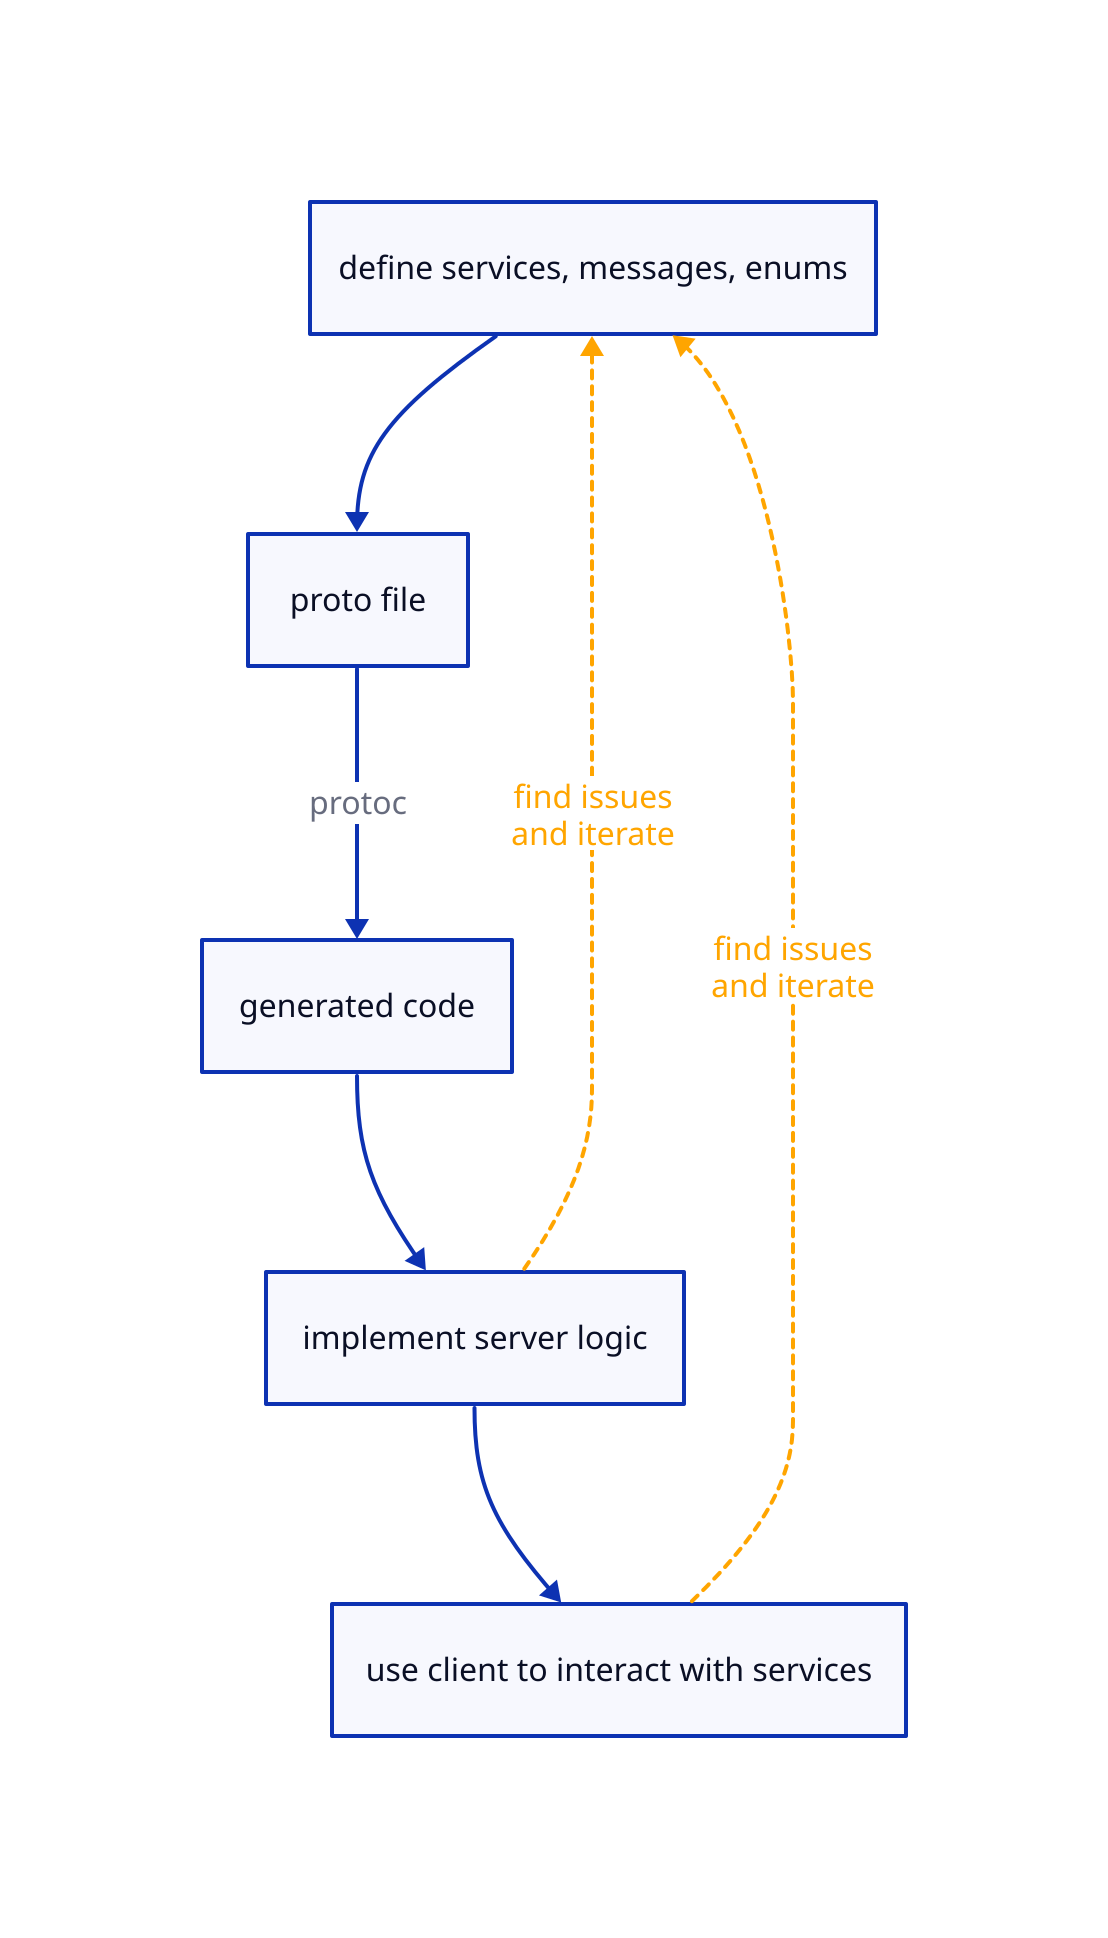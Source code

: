 # d2 content/posts/2024/working-with-protobuf-in-2024/workflow-legacy.d2 --sketch --theme 200 --pad=20 content/posts/2024/working-with-protobuf-in-2024/workflow-legacy.svg

style: {
  fill: transparent
}

define services, messages, enums -> proto file

proto file -> generated code: protoc

Generated code -> implement server logic
implement server logic -> define services, messages, enums: find issues\nand iterate {
  style.stroke: orange
  style.font-color: orange
  style.stroke-dash: 2
}
implement server logic -> use client to interact with services
use client to interact with services -> define services, messages, enums: find issues\nand iterate {
  style.stroke: orange
  style.font-color: orange
  style.stroke-dash: 2
}
